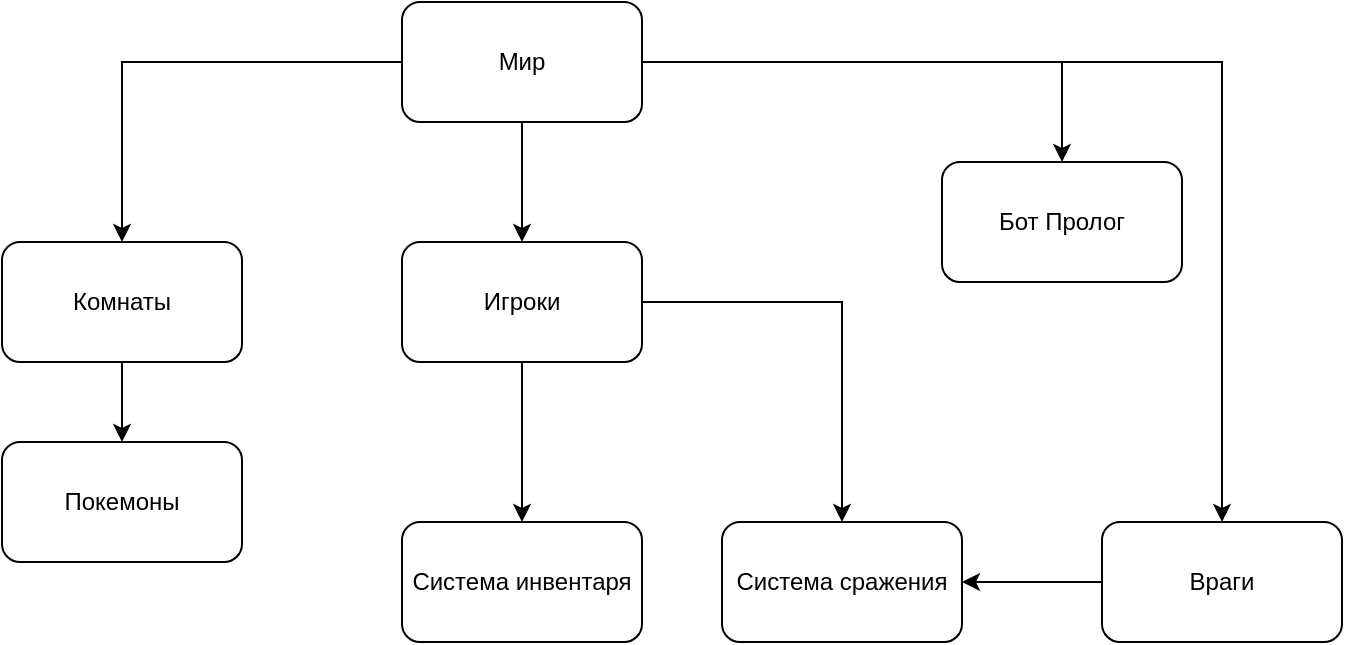 <mxfile version="15.5.6" type="github">
  <diagram id="ISQ3tICv5ln1uF-2UT8T" name="Page-1">
    <mxGraphModel dx="990" dy="543" grid="1" gridSize="10" guides="1" tooltips="1" connect="1" arrows="1" fold="1" page="1" pageScale="1" pageWidth="827" pageHeight="1169" math="0" shadow="0">
      <root>
        <mxCell id="0" />
        <mxCell id="1" parent="0" />
        <mxCell id="-6L8GtBh6u6LzYDWrwUP-8" style="edgeStyle=orthogonalEdgeStyle;rounded=0;orthogonalLoop=1;jettySize=auto;html=1;" edge="1" parent="1" source="-6L8GtBh6u6LzYDWrwUP-1" target="-6L8GtBh6u6LzYDWrwUP-2">
          <mxGeometry relative="1" as="geometry" />
        </mxCell>
        <mxCell id="-6L8GtBh6u6LzYDWrwUP-9" style="edgeStyle=orthogonalEdgeStyle;rounded=0;orthogonalLoop=1;jettySize=auto;html=1;" edge="1" parent="1" source="-6L8GtBh6u6LzYDWrwUP-1" target="-6L8GtBh6u6LzYDWrwUP-3">
          <mxGeometry relative="1" as="geometry" />
        </mxCell>
        <mxCell id="-6L8GtBh6u6LzYDWrwUP-10" style="edgeStyle=orthogonalEdgeStyle;rounded=0;orthogonalLoop=1;jettySize=auto;html=1;" edge="1" parent="1" source="-6L8GtBh6u6LzYDWrwUP-1" target="-6L8GtBh6u6LzYDWrwUP-4">
          <mxGeometry relative="1" as="geometry" />
        </mxCell>
        <mxCell id="-6L8GtBh6u6LzYDWrwUP-19" style="edgeStyle=orthogonalEdgeStyle;rounded=0;orthogonalLoop=1;jettySize=auto;html=1;" edge="1" parent="1" source="-6L8GtBh6u6LzYDWrwUP-1" target="-6L8GtBh6u6LzYDWrwUP-17">
          <mxGeometry relative="1" as="geometry" />
        </mxCell>
        <mxCell id="-6L8GtBh6u6LzYDWrwUP-1" value="Мир" style="rounded=1;whiteSpace=wrap;html=1;" vertex="1" parent="1">
          <mxGeometry x="330" y="70" width="120" height="60" as="geometry" />
        </mxCell>
        <mxCell id="-6L8GtBh6u6LzYDWrwUP-11" style="edgeStyle=orthogonalEdgeStyle;rounded=0;orthogonalLoop=1;jettySize=auto;html=1;" edge="1" parent="1" source="-6L8GtBh6u6LzYDWrwUP-2" target="-6L8GtBh6u6LzYDWrwUP-6">
          <mxGeometry relative="1" as="geometry" />
        </mxCell>
        <mxCell id="-6L8GtBh6u6LzYDWrwUP-2" value="Комнаты" style="rounded=1;whiteSpace=wrap;html=1;" vertex="1" parent="1">
          <mxGeometry x="130" y="190" width="120" height="60" as="geometry" />
        </mxCell>
        <mxCell id="-6L8GtBh6u6LzYDWrwUP-12" style="edgeStyle=orthogonalEdgeStyle;rounded=0;orthogonalLoop=1;jettySize=auto;html=1;" edge="1" parent="1" source="-6L8GtBh6u6LzYDWrwUP-3" target="-6L8GtBh6u6LzYDWrwUP-5">
          <mxGeometry relative="1" as="geometry" />
        </mxCell>
        <mxCell id="-6L8GtBh6u6LzYDWrwUP-14" style="edgeStyle=orthogonalEdgeStyle;rounded=0;orthogonalLoop=1;jettySize=auto;html=1;" edge="1" parent="1" source="-6L8GtBh6u6LzYDWrwUP-3" target="-6L8GtBh6u6LzYDWrwUP-13">
          <mxGeometry relative="1" as="geometry" />
        </mxCell>
        <mxCell id="-6L8GtBh6u6LzYDWrwUP-3" value="Игроки" style="rounded=1;whiteSpace=wrap;html=1;" vertex="1" parent="1">
          <mxGeometry x="330" y="190" width="120" height="60" as="geometry" />
        </mxCell>
        <mxCell id="-6L8GtBh6u6LzYDWrwUP-16" style="edgeStyle=orthogonalEdgeStyle;rounded=0;orthogonalLoop=1;jettySize=auto;html=1;entryX=1;entryY=0.5;entryDx=0;entryDy=0;" edge="1" parent="1" source="-6L8GtBh6u6LzYDWrwUP-4" target="-6L8GtBh6u6LzYDWrwUP-13">
          <mxGeometry relative="1" as="geometry" />
        </mxCell>
        <mxCell id="-6L8GtBh6u6LzYDWrwUP-4" value="Враги" style="rounded=1;whiteSpace=wrap;html=1;" vertex="1" parent="1">
          <mxGeometry x="680" y="330" width="120" height="60" as="geometry" />
        </mxCell>
        <mxCell id="-6L8GtBh6u6LzYDWrwUP-5" value="Система инвентаря" style="rounded=1;whiteSpace=wrap;html=1;" vertex="1" parent="1">
          <mxGeometry x="330" y="330" width="120" height="60" as="geometry" />
        </mxCell>
        <mxCell id="-6L8GtBh6u6LzYDWrwUP-6" value="Покемоны" style="rounded=1;whiteSpace=wrap;html=1;" vertex="1" parent="1">
          <mxGeometry x="130" y="290" width="120" height="60" as="geometry" />
        </mxCell>
        <mxCell id="-6L8GtBh6u6LzYDWrwUP-13" value="Система сражения" style="rounded=1;whiteSpace=wrap;html=1;" vertex="1" parent="1">
          <mxGeometry x="490" y="330" width="120" height="60" as="geometry" />
        </mxCell>
        <mxCell id="-6L8GtBh6u6LzYDWrwUP-17" value="Бот Пролог" style="rounded=1;whiteSpace=wrap;html=1;" vertex="1" parent="1">
          <mxGeometry x="600" y="150" width="120" height="60" as="geometry" />
        </mxCell>
      </root>
    </mxGraphModel>
  </diagram>
</mxfile>
